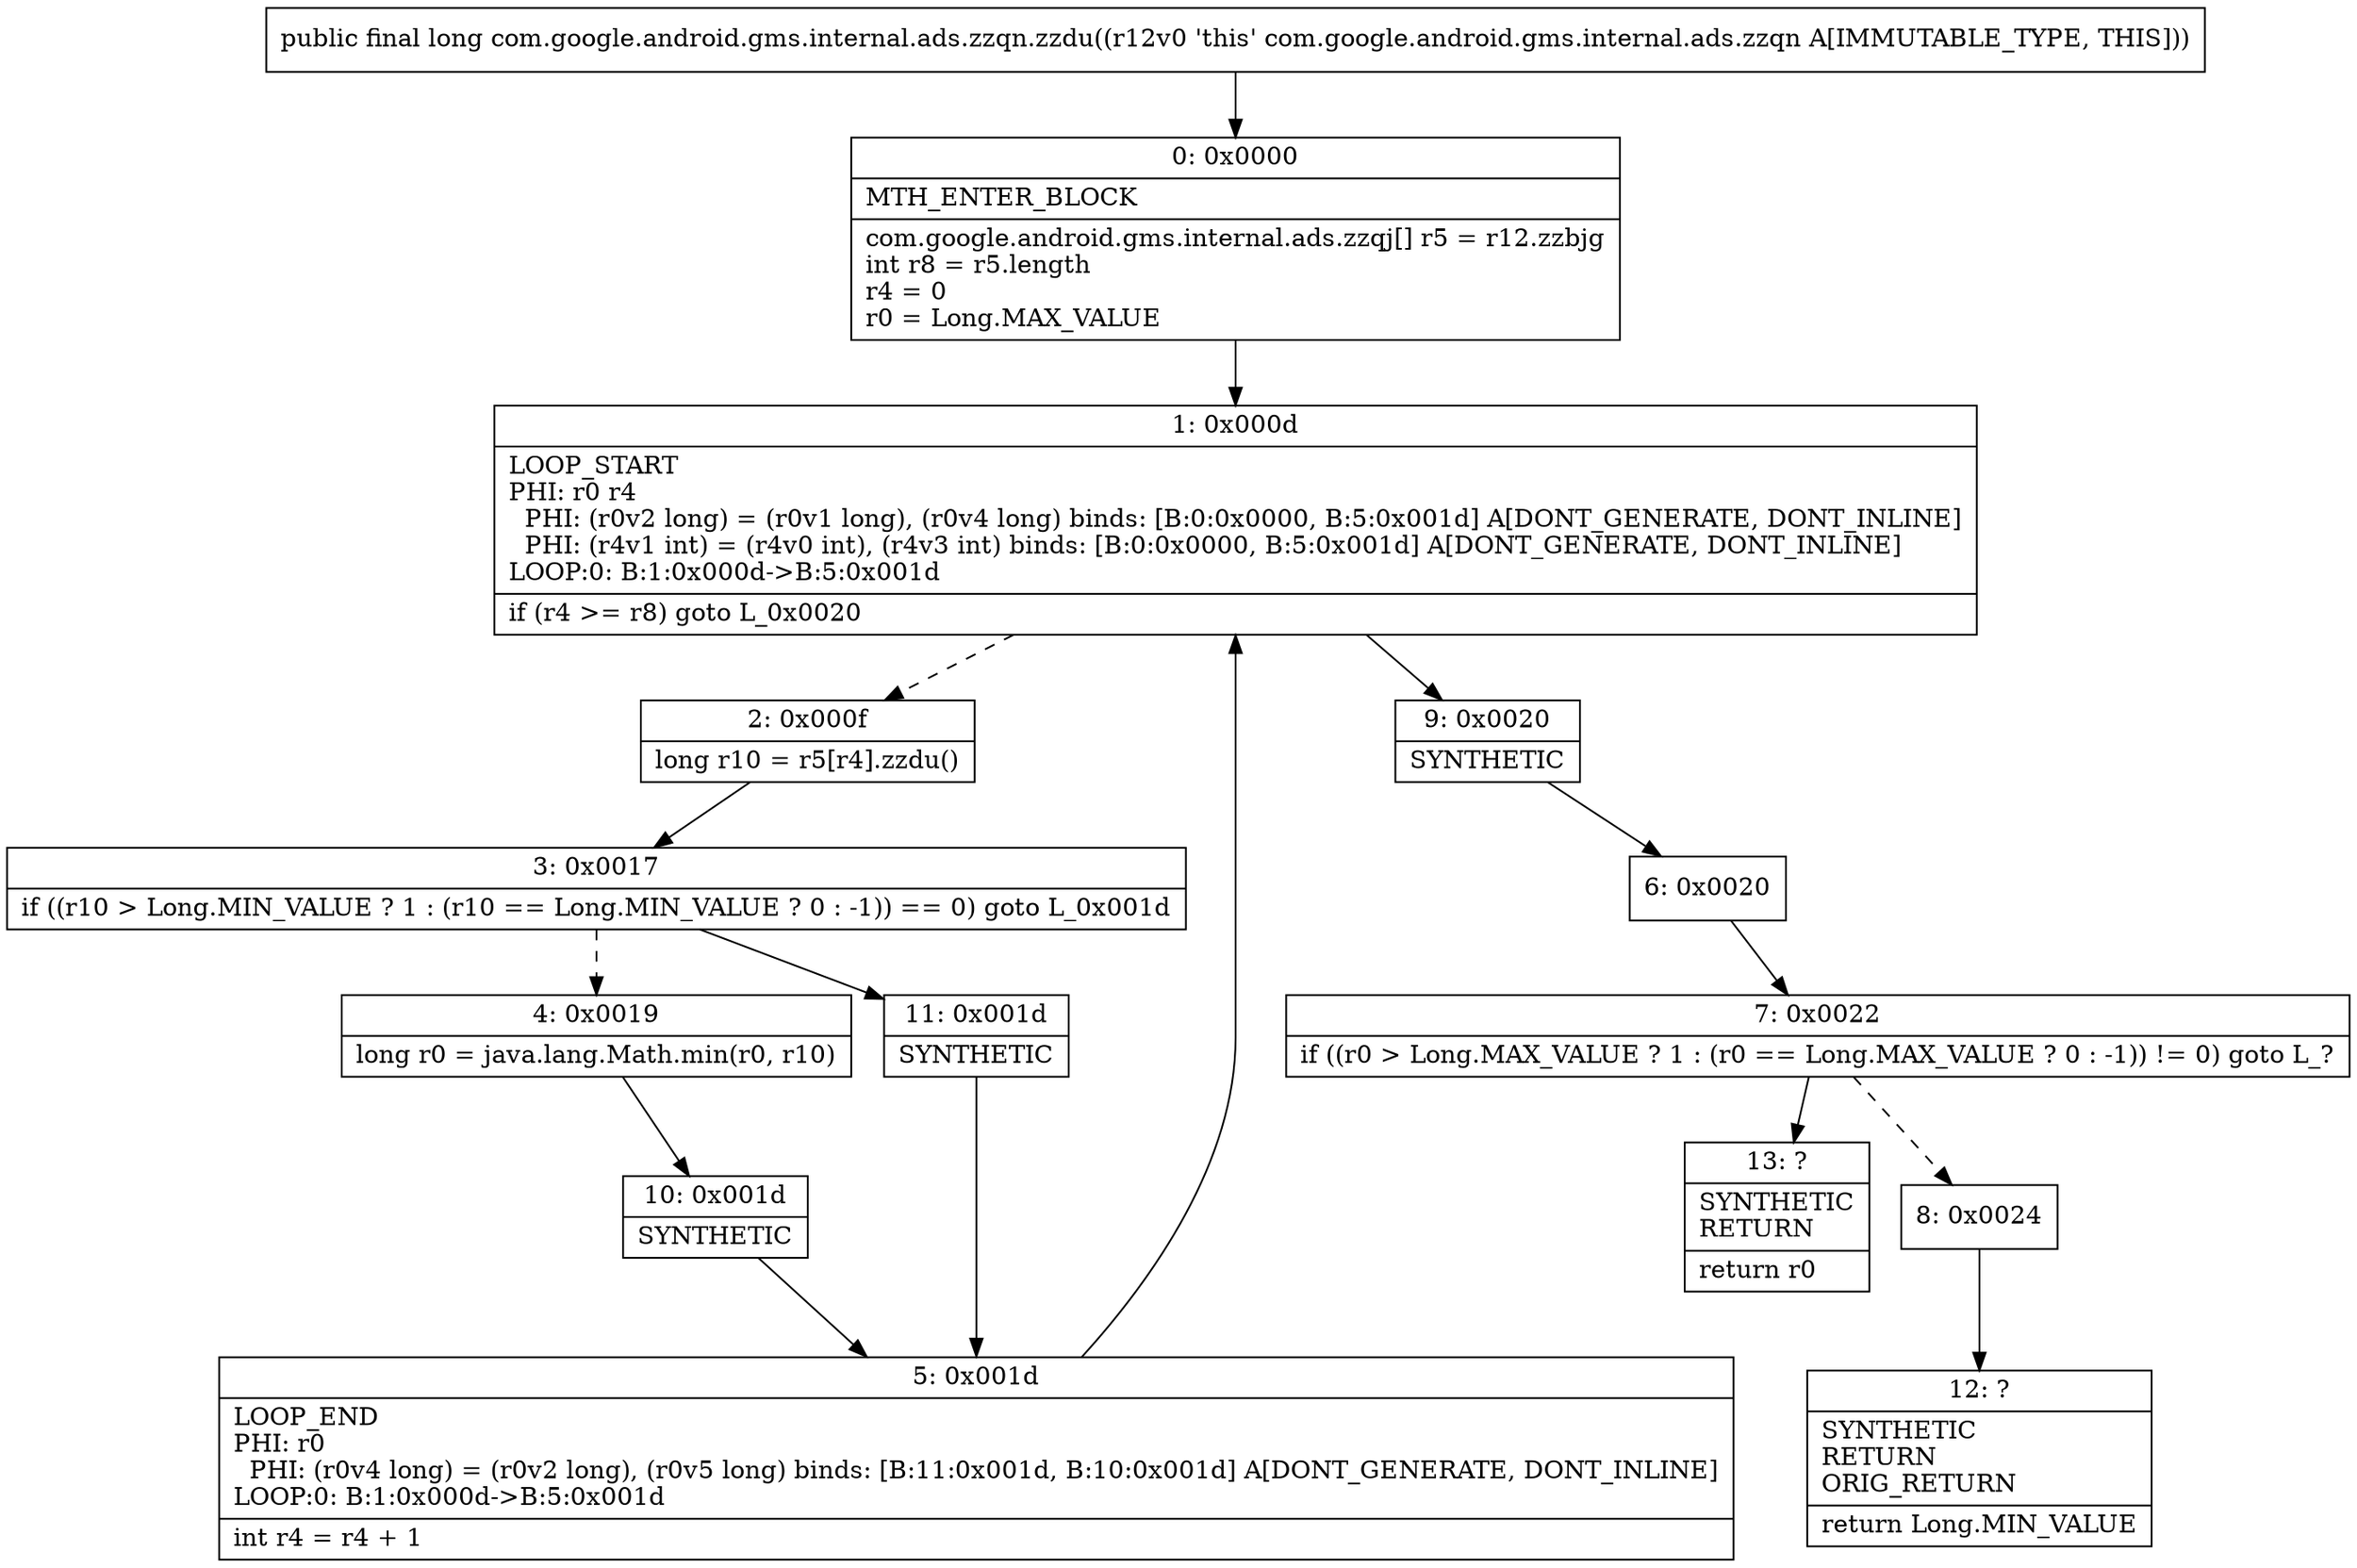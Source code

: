 digraph "CFG forcom.google.android.gms.internal.ads.zzqn.zzdu()J" {
Node_0 [shape=record,label="{0\:\ 0x0000|MTH_ENTER_BLOCK\l|com.google.android.gms.internal.ads.zzqj[] r5 = r12.zzbjg\lint r8 = r5.length\lr4 = 0\lr0 = Long.MAX_VALUE\l}"];
Node_1 [shape=record,label="{1\:\ 0x000d|LOOP_START\lPHI: r0 r4 \l  PHI: (r0v2 long) = (r0v1 long), (r0v4 long) binds: [B:0:0x0000, B:5:0x001d] A[DONT_GENERATE, DONT_INLINE]\l  PHI: (r4v1 int) = (r4v0 int), (r4v3 int) binds: [B:0:0x0000, B:5:0x001d] A[DONT_GENERATE, DONT_INLINE]\lLOOP:0: B:1:0x000d\-\>B:5:0x001d\l|if (r4 \>= r8) goto L_0x0020\l}"];
Node_2 [shape=record,label="{2\:\ 0x000f|long r10 = r5[r4].zzdu()\l}"];
Node_3 [shape=record,label="{3\:\ 0x0017|if ((r10 \> Long.MIN_VALUE ? 1 : (r10 == Long.MIN_VALUE ? 0 : \-1)) == 0) goto L_0x001d\l}"];
Node_4 [shape=record,label="{4\:\ 0x0019|long r0 = java.lang.Math.min(r0, r10)\l}"];
Node_5 [shape=record,label="{5\:\ 0x001d|LOOP_END\lPHI: r0 \l  PHI: (r0v4 long) = (r0v2 long), (r0v5 long) binds: [B:11:0x001d, B:10:0x001d] A[DONT_GENERATE, DONT_INLINE]\lLOOP:0: B:1:0x000d\-\>B:5:0x001d\l|int r4 = r4 + 1\l}"];
Node_6 [shape=record,label="{6\:\ 0x0020}"];
Node_7 [shape=record,label="{7\:\ 0x0022|if ((r0 \> Long.MAX_VALUE ? 1 : (r0 == Long.MAX_VALUE ? 0 : \-1)) != 0) goto L_?\l}"];
Node_8 [shape=record,label="{8\:\ 0x0024}"];
Node_9 [shape=record,label="{9\:\ 0x0020|SYNTHETIC\l}"];
Node_10 [shape=record,label="{10\:\ 0x001d|SYNTHETIC\l}"];
Node_11 [shape=record,label="{11\:\ 0x001d|SYNTHETIC\l}"];
Node_12 [shape=record,label="{12\:\ ?|SYNTHETIC\lRETURN\lORIG_RETURN\l|return Long.MIN_VALUE\l}"];
Node_13 [shape=record,label="{13\:\ ?|SYNTHETIC\lRETURN\l|return r0\l}"];
MethodNode[shape=record,label="{public final long com.google.android.gms.internal.ads.zzqn.zzdu((r12v0 'this' com.google.android.gms.internal.ads.zzqn A[IMMUTABLE_TYPE, THIS])) }"];
MethodNode -> Node_0;
Node_0 -> Node_1;
Node_1 -> Node_2[style=dashed];
Node_1 -> Node_9;
Node_2 -> Node_3;
Node_3 -> Node_4[style=dashed];
Node_3 -> Node_11;
Node_4 -> Node_10;
Node_5 -> Node_1;
Node_6 -> Node_7;
Node_7 -> Node_8[style=dashed];
Node_7 -> Node_13;
Node_8 -> Node_12;
Node_9 -> Node_6;
Node_10 -> Node_5;
Node_11 -> Node_5;
}

